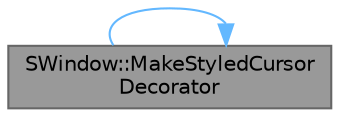 digraph "SWindow::MakeStyledCursorDecorator"
{
 // INTERACTIVE_SVG=YES
 // LATEX_PDF_SIZE
  bgcolor="transparent";
  edge [fontname=Helvetica,fontsize=10,labelfontname=Helvetica,labelfontsize=10];
  node [fontname=Helvetica,fontsize=10,shape=box,height=0.2,width=0.4];
  rankdir="LR";
  Node1 [id="Node000001",label="SWindow::MakeStyledCursor\lDecorator",height=0.2,width=0.4,color="gray40", fillcolor="grey60", style="filled", fontcolor="black",tooltip="Make cursor decorator window with a non-default style."];
  Node1 -> Node1 [id="edge1_Node000001_Node000001",color="steelblue1",style="solid",tooltip=" "];
}
